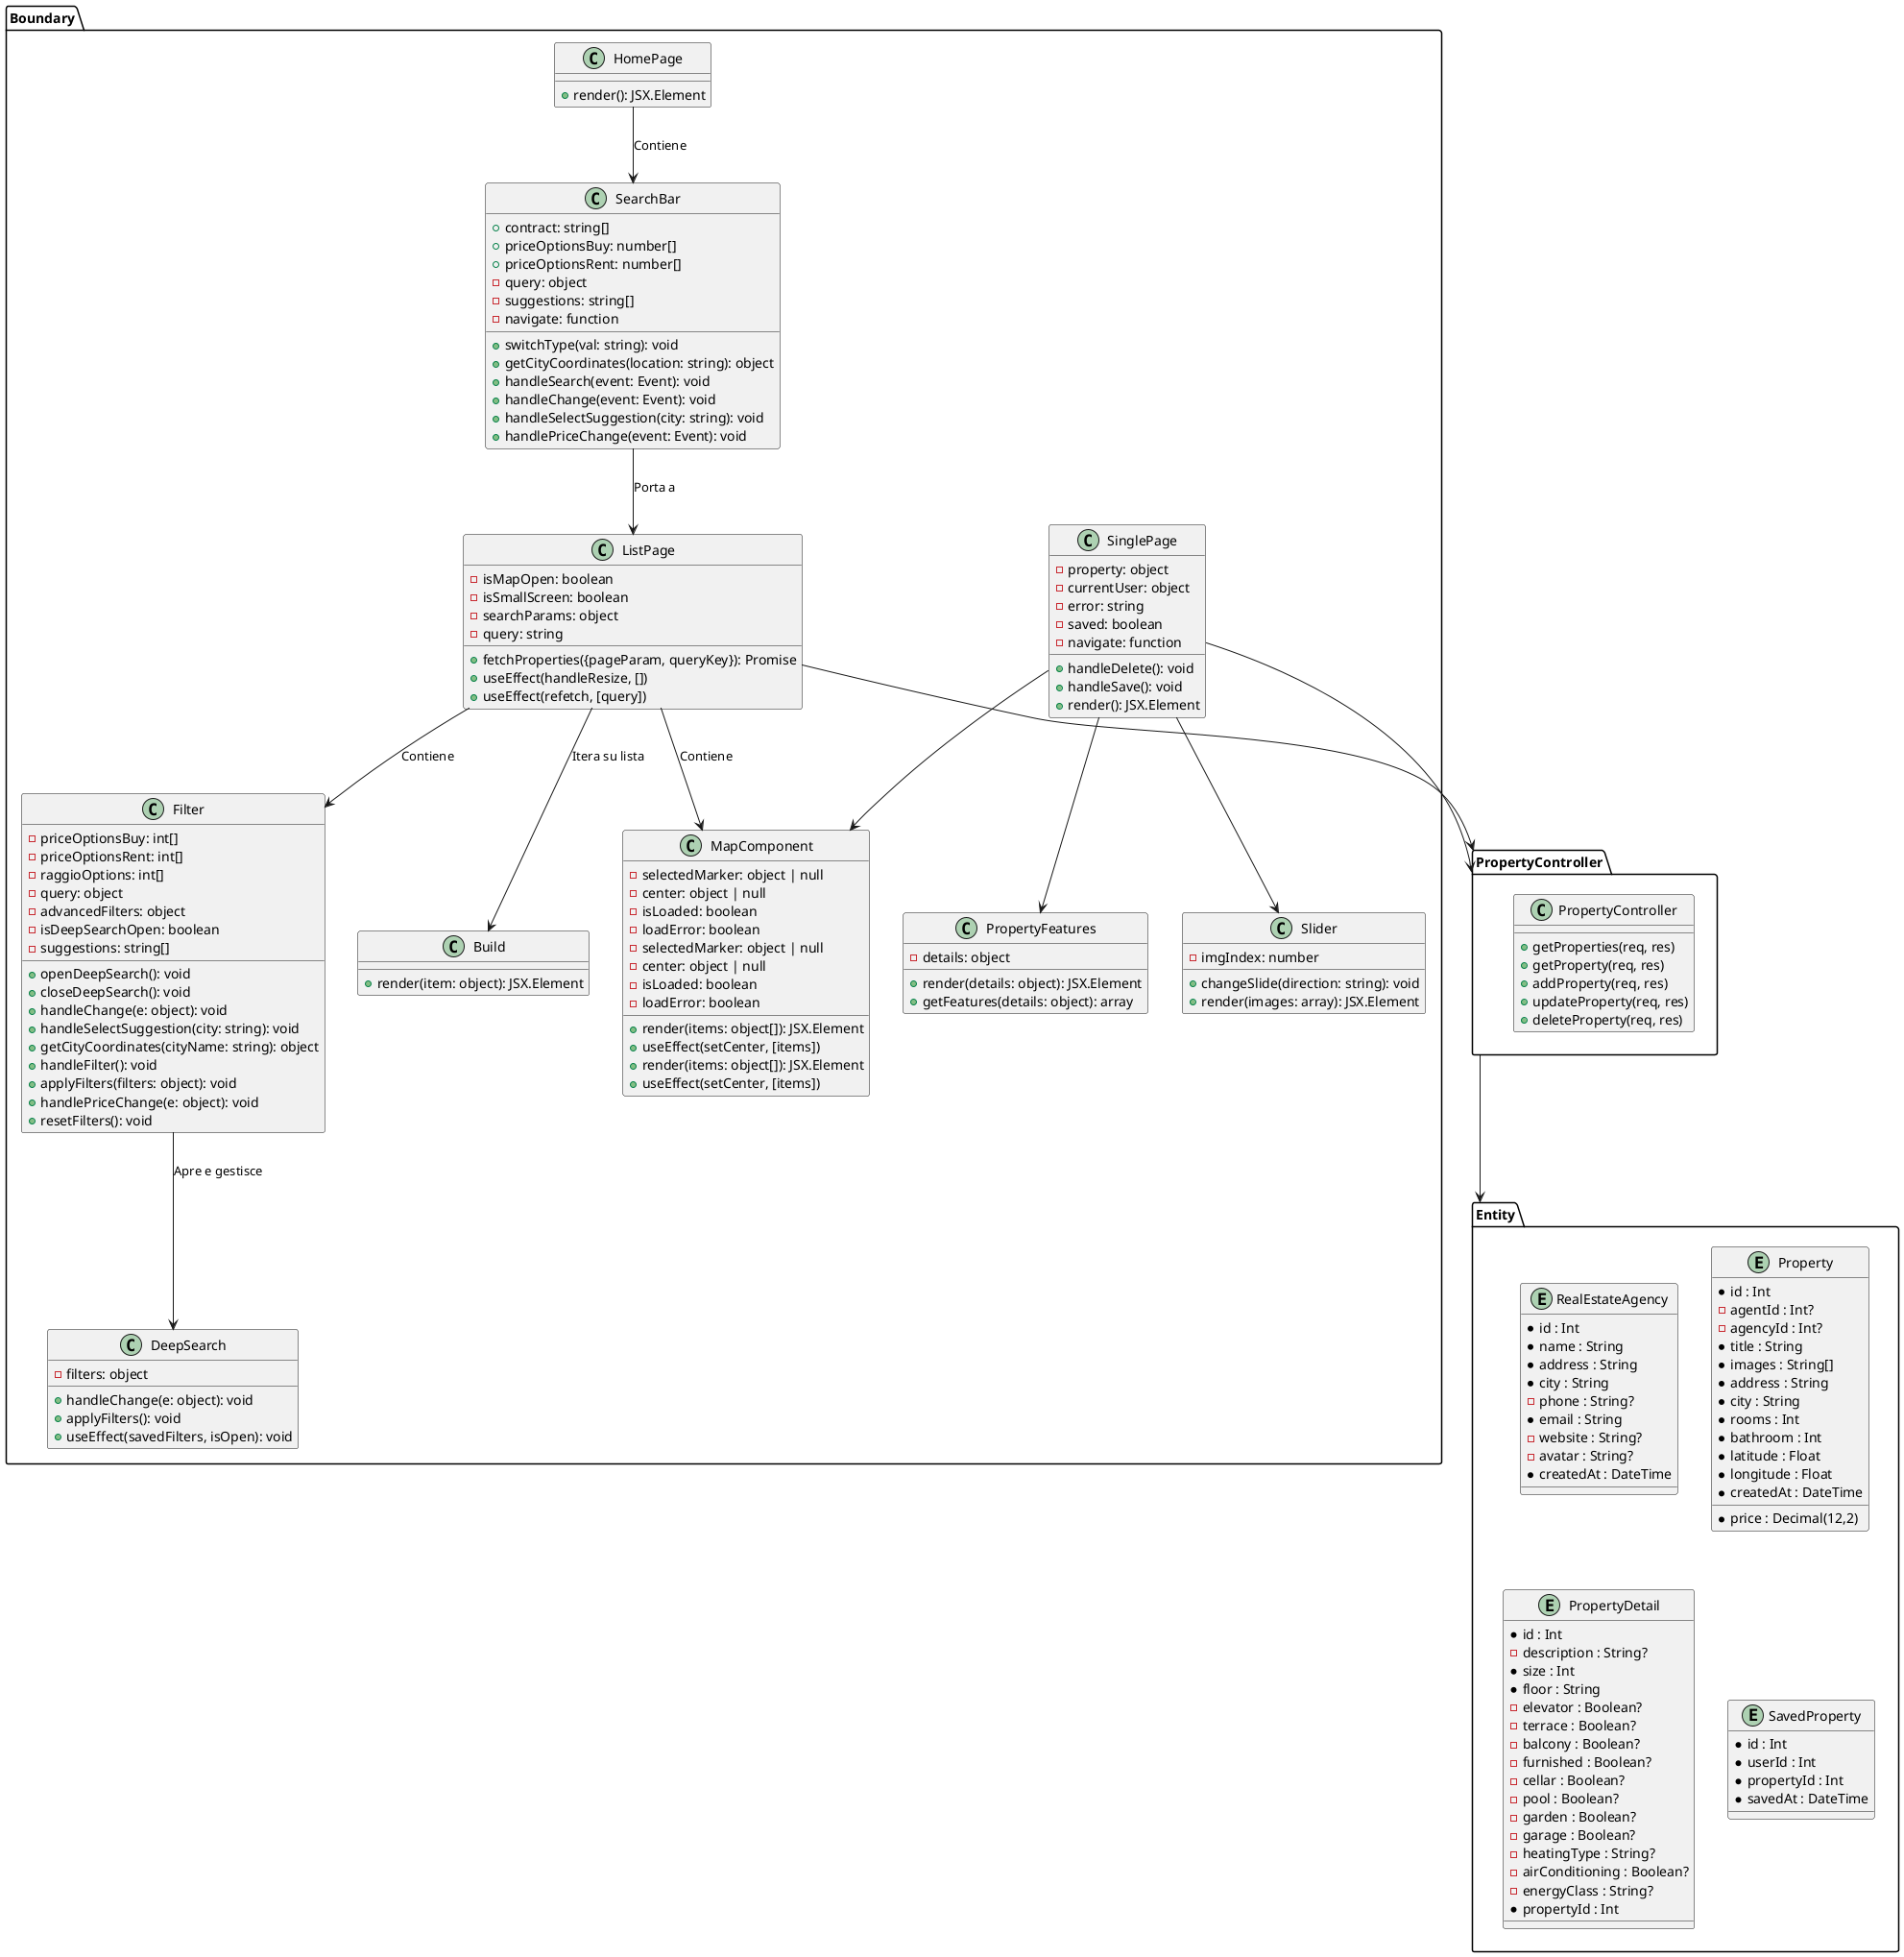 @startuml
package Boundary{

class SinglePage {
    
  - property: object
  - currentUser: object
  - error: string
  - saved: boolean
  - navigate: function
  + handleDelete(): void
  + handleSave(): void
  + render(): JSX.Element
}

class PropertyFeatures {
    - details: object
  + render(details: object): JSX.Element
  + getFeatures(details: object): array
}

class MapComponent {
        - selectedMarker: object | null
  - center: object | null
  - isLoaded: boolean
  - loadError: boolean
  + render(items: object[]): JSX.Element
  + useEffect(setCenter, [items])
}

class Slider {
    - imgIndex: number
  + changeSlide(direction: string): void
  + render(images: array): JSX.Element
}

SinglePage --> PropertyFeatures
SinglePage --> MapComponent 
SinglePage --> Slider 

class HomePage {
  + render(): JSX.Element
}

class SearchBar{
    + contract: string[]
  + priceOptionsBuy: number[]
  + priceOptionsRent: number[]
  - query: object
  - suggestions: string[]
  - navigate: function
  + switchType(val: string): void
  + getCityCoordinates(location: string): object
  + handleSearch(event: Event): void
  + handleChange(event: Event): void
  + handleSelectSuggestion(city: string): void
  + handlePriceChange(event: Event): void

}

HomePage --> SearchBar : "Contiene"
SearchBar --> ListPage : "Porta a"

class ListPage {
  - isMapOpen: boolean
  - isSmallScreen: boolean
  - searchParams: object
  - query: string
  + fetchProperties({pageParam, queryKey}): Promise
  + useEffect(handleResize, [])
  + useEffect(refetch, [query])
}

class MapComponent {
    - selectedMarker: object | null
  - center: object | null
  - isLoaded: boolean
  - loadError: boolean
  + render(items: object[]): JSX.Element
  + useEffect(setCenter, [items])
}

class Filter {
    - priceOptionsBuy: int[]
  - priceOptionsRent: int[]
  - raggioOptions: int[]
  - query: object
  - advancedFilters: object
  - isDeepSearchOpen: boolean
  - suggestions: string[]
  + openDeepSearch(): void
  + closeDeepSearch(): void
  + handleChange(e: object): void
  + handleSelectSuggestion(city: string): void
  + getCityCoordinates(cityName: string): object
  + handleFilter(): void
  + applyFilters(filters: object): void
  + handlePriceChange(e: object): void
  + resetFilters(): void

}

class Build {

  + render(item: object): JSX.Element
}
class DeepSearch {
  - filters: object
  + handleChange(e: object): void
  + applyFilters(): void
  + useEffect(savedFilters, isOpen): void
}


ListPage --> MapComponent : "Contiene"
ListPage --> Filter : "Contiene"
ListPage --> Build : "Itera su lista"
Filter --> DeepSearch : "Apre e gestisce"
}

  package PropertyController {
  class PropertyController {
    + getProperties(req, res)
    + getProperty(req, res)
    + addProperty(req, res)
    + updateProperty(req, res)
    + deleteProperty(req, res)
  }
}
package Entity{
  entity RealEstateAgency {
  * id : Int
  * name : String
  * address : String
  * city : String
  - phone : String?
  * email : String
  - website : String?
  - avatar : String?
  * createdAt : DateTime
}
entity Property {
  * id : Int
  - agentId : Int?
  - agencyId : Int?
  * title : String
  * price : Decimal(12,2)
  * images : String[]
  * address : String
  * city : String
  * rooms : Int
  * bathroom : Int
  * latitude : Float
  * longitude : Float
  * createdAt : DateTime
}

entity PropertyDetail {
  * id : Int
  - description : String?
  * size : Int
  * floor : String
  - elevator : Boolean?
  - terrace : Boolean?
  - balcony : Boolean?
  - furnished : Boolean?
  - cellar : Boolean?
  - pool : Boolean?
  - garden : Boolean?
  - garage : Boolean?
  - heatingType : String?
  - airConditioning : Boolean?
  - energyClass : String?
  * propertyId : Int
}
entity SavedProperty {
  * id : Int
  * userId : Int
  * propertyId : Int
  * savedAt : DateTime
}
}
Boundary.ListPage --> PropertyController
Boundary.SinglePage --> PropertyController
PropertyController --> Entity


@enduml
